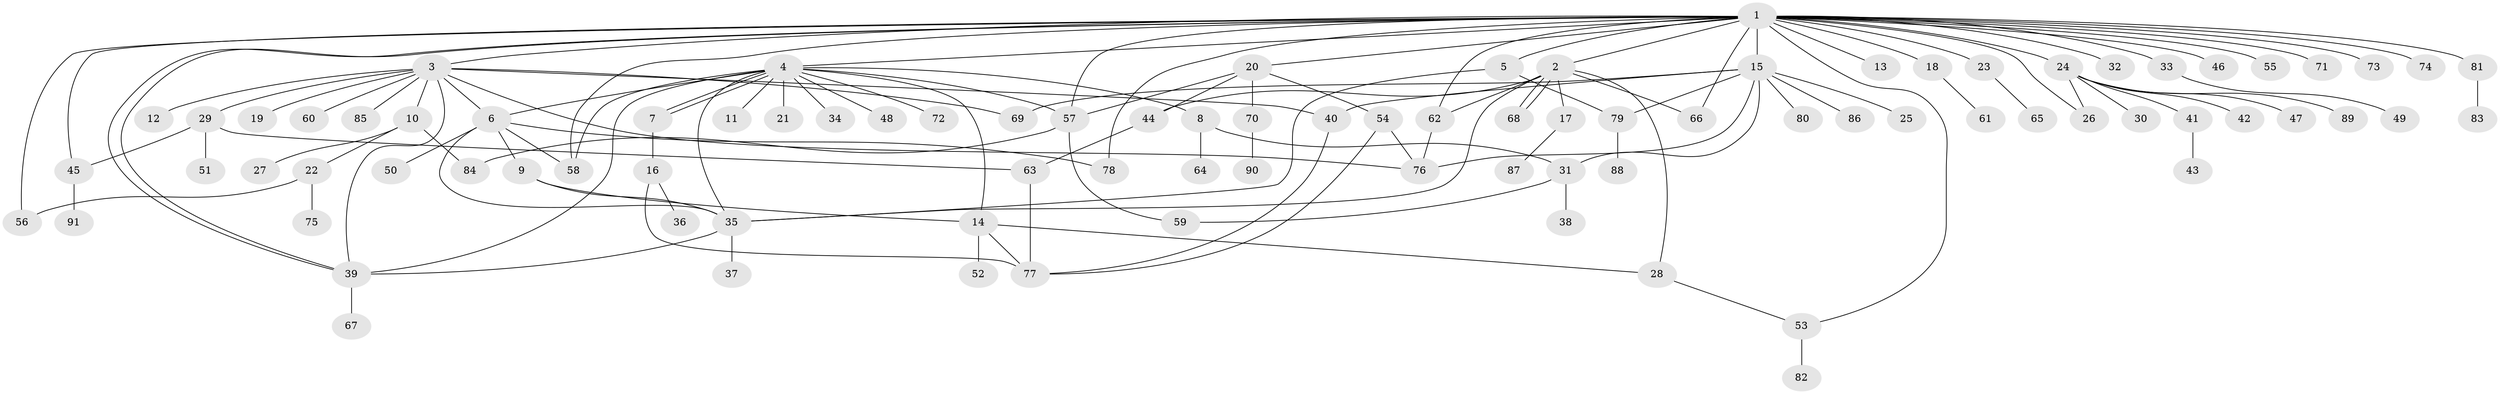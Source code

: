 // Generated by graph-tools (version 1.1) at 2025/26/03/09/25 03:26:07]
// undirected, 91 vertices, 129 edges
graph export_dot {
graph [start="1"]
  node [color=gray90,style=filled];
  1;
  2;
  3;
  4;
  5;
  6;
  7;
  8;
  9;
  10;
  11;
  12;
  13;
  14;
  15;
  16;
  17;
  18;
  19;
  20;
  21;
  22;
  23;
  24;
  25;
  26;
  27;
  28;
  29;
  30;
  31;
  32;
  33;
  34;
  35;
  36;
  37;
  38;
  39;
  40;
  41;
  42;
  43;
  44;
  45;
  46;
  47;
  48;
  49;
  50;
  51;
  52;
  53;
  54;
  55;
  56;
  57;
  58;
  59;
  60;
  61;
  62;
  63;
  64;
  65;
  66;
  67;
  68;
  69;
  70;
  71;
  72;
  73;
  74;
  75;
  76;
  77;
  78;
  79;
  80;
  81;
  82;
  83;
  84;
  85;
  86;
  87;
  88;
  89;
  90;
  91;
  1 -- 2;
  1 -- 3;
  1 -- 4;
  1 -- 5;
  1 -- 13;
  1 -- 15;
  1 -- 18;
  1 -- 20;
  1 -- 23;
  1 -- 24;
  1 -- 26;
  1 -- 32;
  1 -- 33;
  1 -- 39;
  1 -- 39;
  1 -- 45;
  1 -- 46;
  1 -- 53;
  1 -- 55;
  1 -- 56;
  1 -- 57;
  1 -- 58;
  1 -- 62;
  1 -- 66;
  1 -- 71;
  1 -- 73;
  1 -- 74;
  1 -- 78;
  1 -- 81;
  2 -- 17;
  2 -- 28;
  2 -- 35;
  2 -- 44;
  2 -- 62;
  2 -- 66;
  2 -- 68;
  2 -- 68;
  3 -- 6;
  3 -- 10;
  3 -- 12;
  3 -- 19;
  3 -- 29;
  3 -- 39;
  3 -- 40;
  3 -- 60;
  3 -- 69;
  3 -- 76;
  3 -- 85;
  4 -- 6;
  4 -- 7;
  4 -- 7;
  4 -- 8;
  4 -- 11;
  4 -- 14;
  4 -- 21;
  4 -- 34;
  4 -- 35;
  4 -- 39;
  4 -- 48;
  4 -- 57;
  4 -- 58;
  4 -- 72;
  5 -- 35;
  5 -- 79;
  6 -- 9;
  6 -- 35;
  6 -- 50;
  6 -- 58;
  6 -- 78;
  7 -- 16;
  8 -- 31;
  8 -- 64;
  9 -- 14;
  9 -- 35;
  10 -- 22;
  10 -- 27;
  10 -- 84;
  14 -- 28;
  14 -- 52;
  14 -- 77;
  15 -- 25;
  15 -- 31;
  15 -- 40;
  15 -- 69;
  15 -- 76;
  15 -- 79;
  15 -- 80;
  15 -- 86;
  16 -- 36;
  16 -- 77;
  17 -- 87;
  18 -- 61;
  20 -- 44;
  20 -- 54;
  20 -- 57;
  20 -- 70;
  22 -- 56;
  22 -- 75;
  23 -- 65;
  24 -- 26;
  24 -- 30;
  24 -- 41;
  24 -- 42;
  24 -- 47;
  24 -- 89;
  28 -- 53;
  29 -- 45;
  29 -- 51;
  29 -- 63;
  31 -- 38;
  31 -- 59;
  33 -- 49;
  35 -- 37;
  35 -- 39;
  39 -- 67;
  40 -- 77;
  41 -- 43;
  44 -- 63;
  45 -- 91;
  53 -- 82;
  54 -- 76;
  54 -- 77;
  57 -- 59;
  57 -- 84;
  62 -- 76;
  63 -- 77;
  70 -- 90;
  79 -- 88;
  81 -- 83;
}
